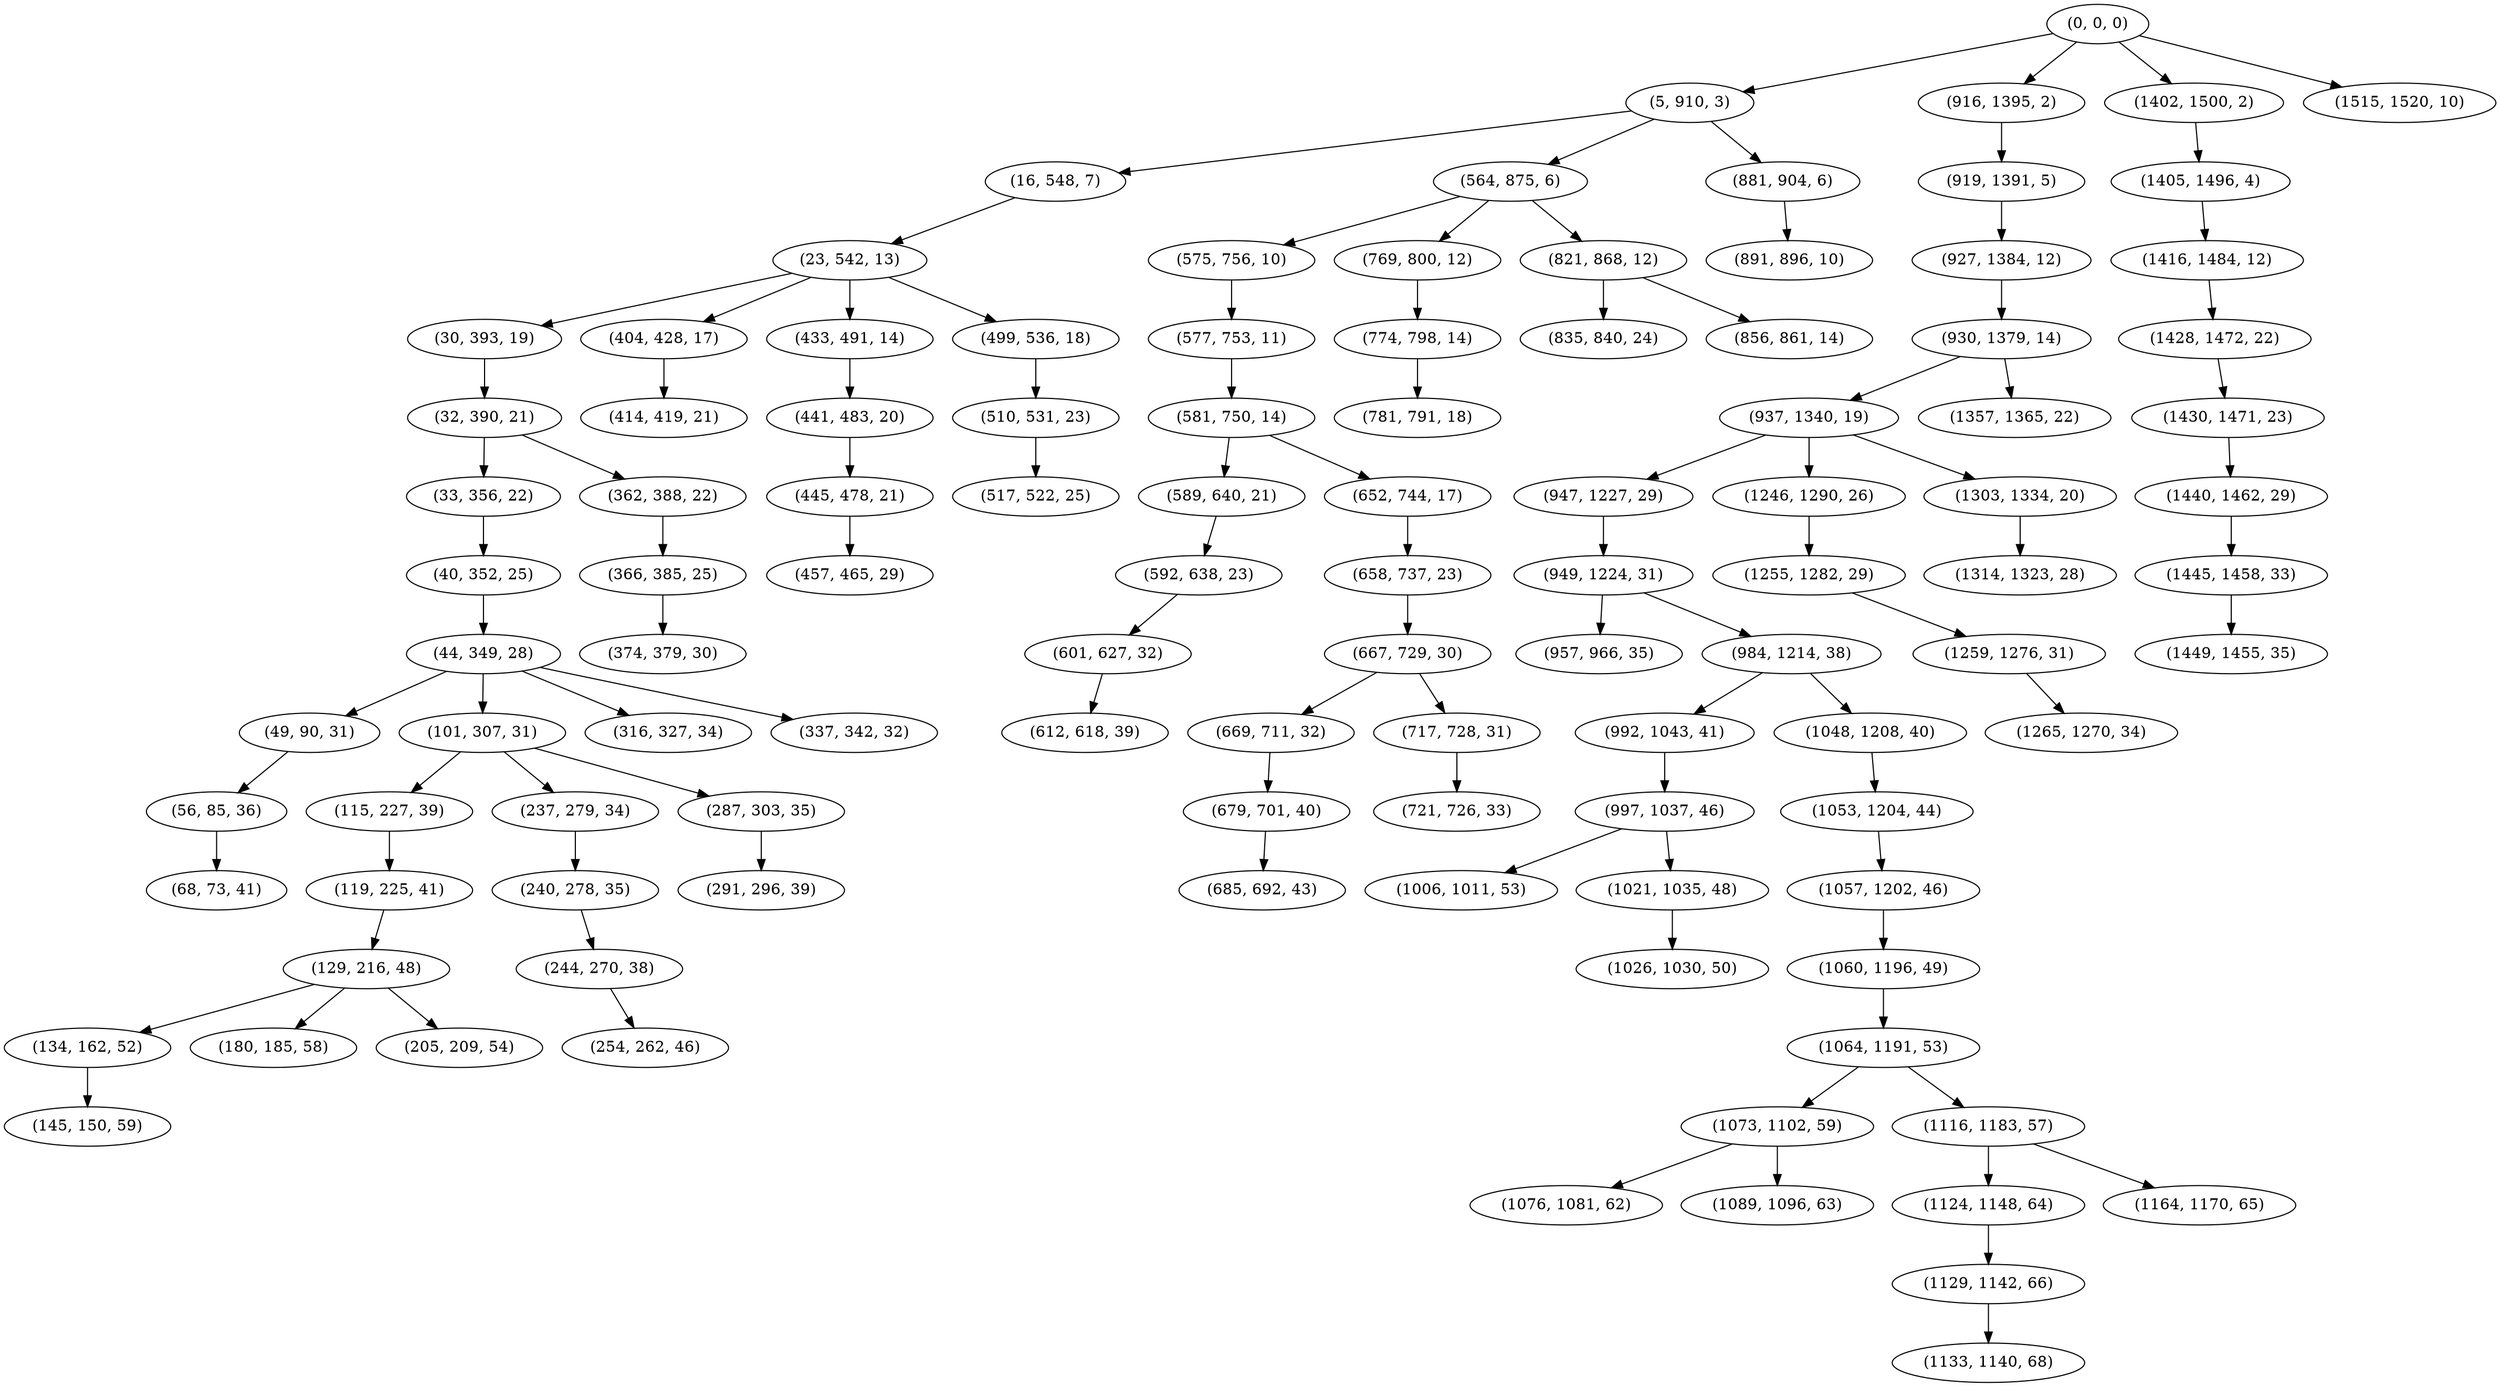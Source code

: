digraph tree {
    "(0, 0, 0)";
    "(5, 910, 3)";
    "(16, 548, 7)";
    "(23, 542, 13)";
    "(30, 393, 19)";
    "(32, 390, 21)";
    "(33, 356, 22)";
    "(40, 352, 25)";
    "(44, 349, 28)";
    "(49, 90, 31)";
    "(56, 85, 36)";
    "(68, 73, 41)";
    "(101, 307, 31)";
    "(115, 227, 39)";
    "(119, 225, 41)";
    "(129, 216, 48)";
    "(134, 162, 52)";
    "(145, 150, 59)";
    "(180, 185, 58)";
    "(205, 209, 54)";
    "(237, 279, 34)";
    "(240, 278, 35)";
    "(244, 270, 38)";
    "(254, 262, 46)";
    "(287, 303, 35)";
    "(291, 296, 39)";
    "(316, 327, 34)";
    "(337, 342, 32)";
    "(362, 388, 22)";
    "(366, 385, 25)";
    "(374, 379, 30)";
    "(404, 428, 17)";
    "(414, 419, 21)";
    "(433, 491, 14)";
    "(441, 483, 20)";
    "(445, 478, 21)";
    "(457, 465, 29)";
    "(499, 536, 18)";
    "(510, 531, 23)";
    "(517, 522, 25)";
    "(564, 875, 6)";
    "(575, 756, 10)";
    "(577, 753, 11)";
    "(581, 750, 14)";
    "(589, 640, 21)";
    "(592, 638, 23)";
    "(601, 627, 32)";
    "(612, 618, 39)";
    "(652, 744, 17)";
    "(658, 737, 23)";
    "(667, 729, 30)";
    "(669, 711, 32)";
    "(679, 701, 40)";
    "(685, 692, 43)";
    "(717, 728, 31)";
    "(721, 726, 33)";
    "(769, 800, 12)";
    "(774, 798, 14)";
    "(781, 791, 18)";
    "(821, 868, 12)";
    "(835, 840, 24)";
    "(856, 861, 14)";
    "(881, 904, 6)";
    "(891, 896, 10)";
    "(916, 1395, 2)";
    "(919, 1391, 5)";
    "(927, 1384, 12)";
    "(930, 1379, 14)";
    "(937, 1340, 19)";
    "(947, 1227, 29)";
    "(949, 1224, 31)";
    "(957, 966, 35)";
    "(984, 1214, 38)";
    "(992, 1043, 41)";
    "(997, 1037, 46)";
    "(1006, 1011, 53)";
    "(1021, 1035, 48)";
    "(1026, 1030, 50)";
    "(1048, 1208, 40)";
    "(1053, 1204, 44)";
    "(1057, 1202, 46)";
    "(1060, 1196, 49)";
    "(1064, 1191, 53)";
    "(1073, 1102, 59)";
    "(1076, 1081, 62)";
    "(1089, 1096, 63)";
    "(1116, 1183, 57)";
    "(1124, 1148, 64)";
    "(1129, 1142, 66)";
    "(1133, 1140, 68)";
    "(1164, 1170, 65)";
    "(1246, 1290, 26)";
    "(1255, 1282, 29)";
    "(1259, 1276, 31)";
    "(1265, 1270, 34)";
    "(1303, 1334, 20)";
    "(1314, 1323, 28)";
    "(1357, 1365, 22)";
    "(1402, 1500, 2)";
    "(1405, 1496, 4)";
    "(1416, 1484, 12)";
    "(1428, 1472, 22)";
    "(1430, 1471, 23)";
    "(1440, 1462, 29)";
    "(1445, 1458, 33)";
    "(1449, 1455, 35)";
    "(1515, 1520, 10)";
    "(0, 0, 0)" -> "(5, 910, 3)";
    "(0, 0, 0)" -> "(916, 1395, 2)";
    "(0, 0, 0)" -> "(1402, 1500, 2)";
    "(0, 0, 0)" -> "(1515, 1520, 10)";
    "(5, 910, 3)" -> "(16, 548, 7)";
    "(5, 910, 3)" -> "(564, 875, 6)";
    "(5, 910, 3)" -> "(881, 904, 6)";
    "(16, 548, 7)" -> "(23, 542, 13)";
    "(23, 542, 13)" -> "(30, 393, 19)";
    "(23, 542, 13)" -> "(404, 428, 17)";
    "(23, 542, 13)" -> "(433, 491, 14)";
    "(23, 542, 13)" -> "(499, 536, 18)";
    "(30, 393, 19)" -> "(32, 390, 21)";
    "(32, 390, 21)" -> "(33, 356, 22)";
    "(32, 390, 21)" -> "(362, 388, 22)";
    "(33, 356, 22)" -> "(40, 352, 25)";
    "(40, 352, 25)" -> "(44, 349, 28)";
    "(44, 349, 28)" -> "(49, 90, 31)";
    "(44, 349, 28)" -> "(101, 307, 31)";
    "(44, 349, 28)" -> "(316, 327, 34)";
    "(44, 349, 28)" -> "(337, 342, 32)";
    "(49, 90, 31)" -> "(56, 85, 36)";
    "(56, 85, 36)" -> "(68, 73, 41)";
    "(101, 307, 31)" -> "(115, 227, 39)";
    "(101, 307, 31)" -> "(237, 279, 34)";
    "(101, 307, 31)" -> "(287, 303, 35)";
    "(115, 227, 39)" -> "(119, 225, 41)";
    "(119, 225, 41)" -> "(129, 216, 48)";
    "(129, 216, 48)" -> "(134, 162, 52)";
    "(129, 216, 48)" -> "(180, 185, 58)";
    "(129, 216, 48)" -> "(205, 209, 54)";
    "(134, 162, 52)" -> "(145, 150, 59)";
    "(237, 279, 34)" -> "(240, 278, 35)";
    "(240, 278, 35)" -> "(244, 270, 38)";
    "(244, 270, 38)" -> "(254, 262, 46)";
    "(287, 303, 35)" -> "(291, 296, 39)";
    "(362, 388, 22)" -> "(366, 385, 25)";
    "(366, 385, 25)" -> "(374, 379, 30)";
    "(404, 428, 17)" -> "(414, 419, 21)";
    "(433, 491, 14)" -> "(441, 483, 20)";
    "(441, 483, 20)" -> "(445, 478, 21)";
    "(445, 478, 21)" -> "(457, 465, 29)";
    "(499, 536, 18)" -> "(510, 531, 23)";
    "(510, 531, 23)" -> "(517, 522, 25)";
    "(564, 875, 6)" -> "(575, 756, 10)";
    "(564, 875, 6)" -> "(769, 800, 12)";
    "(564, 875, 6)" -> "(821, 868, 12)";
    "(575, 756, 10)" -> "(577, 753, 11)";
    "(577, 753, 11)" -> "(581, 750, 14)";
    "(581, 750, 14)" -> "(589, 640, 21)";
    "(581, 750, 14)" -> "(652, 744, 17)";
    "(589, 640, 21)" -> "(592, 638, 23)";
    "(592, 638, 23)" -> "(601, 627, 32)";
    "(601, 627, 32)" -> "(612, 618, 39)";
    "(652, 744, 17)" -> "(658, 737, 23)";
    "(658, 737, 23)" -> "(667, 729, 30)";
    "(667, 729, 30)" -> "(669, 711, 32)";
    "(667, 729, 30)" -> "(717, 728, 31)";
    "(669, 711, 32)" -> "(679, 701, 40)";
    "(679, 701, 40)" -> "(685, 692, 43)";
    "(717, 728, 31)" -> "(721, 726, 33)";
    "(769, 800, 12)" -> "(774, 798, 14)";
    "(774, 798, 14)" -> "(781, 791, 18)";
    "(821, 868, 12)" -> "(835, 840, 24)";
    "(821, 868, 12)" -> "(856, 861, 14)";
    "(881, 904, 6)" -> "(891, 896, 10)";
    "(916, 1395, 2)" -> "(919, 1391, 5)";
    "(919, 1391, 5)" -> "(927, 1384, 12)";
    "(927, 1384, 12)" -> "(930, 1379, 14)";
    "(930, 1379, 14)" -> "(937, 1340, 19)";
    "(930, 1379, 14)" -> "(1357, 1365, 22)";
    "(937, 1340, 19)" -> "(947, 1227, 29)";
    "(937, 1340, 19)" -> "(1246, 1290, 26)";
    "(937, 1340, 19)" -> "(1303, 1334, 20)";
    "(947, 1227, 29)" -> "(949, 1224, 31)";
    "(949, 1224, 31)" -> "(957, 966, 35)";
    "(949, 1224, 31)" -> "(984, 1214, 38)";
    "(984, 1214, 38)" -> "(992, 1043, 41)";
    "(984, 1214, 38)" -> "(1048, 1208, 40)";
    "(992, 1043, 41)" -> "(997, 1037, 46)";
    "(997, 1037, 46)" -> "(1006, 1011, 53)";
    "(997, 1037, 46)" -> "(1021, 1035, 48)";
    "(1021, 1035, 48)" -> "(1026, 1030, 50)";
    "(1048, 1208, 40)" -> "(1053, 1204, 44)";
    "(1053, 1204, 44)" -> "(1057, 1202, 46)";
    "(1057, 1202, 46)" -> "(1060, 1196, 49)";
    "(1060, 1196, 49)" -> "(1064, 1191, 53)";
    "(1064, 1191, 53)" -> "(1073, 1102, 59)";
    "(1064, 1191, 53)" -> "(1116, 1183, 57)";
    "(1073, 1102, 59)" -> "(1076, 1081, 62)";
    "(1073, 1102, 59)" -> "(1089, 1096, 63)";
    "(1116, 1183, 57)" -> "(1124, 1148, 64)";
    "(1116, 1183, 57)" -> "(1164, 1170, 65)";
    "(1124, 1148, 64)" -> "(1129, 1142, 66)";
    "(1129, 1142, 66)" -> "(1133, 1140, 68)";
    "(1246, 1290, 26)" -> "(1255, 1282, 29)";
    "(1255, 1282, 29)" -> "(1259, 1276, 31)";
    "(1259, 1276, 31)" -> "(1265, 1270, 34)";
    "(1303, 1334, 20)" -> "(1314, 1323, 28)";
    "(1402, 1500, 2)" -> "(1405, 1496, 4)";
    "(1405, 1496, 4)" -> "(1416, 1484, 12)";
    "(1416, 1484, 12)" -> "(1428, 1472, 22)";
    "(1428, 1472, 22)" -> "(1430, 1471, 23)";
    "(1430, 1471, 23)" -> "(1440, 1462, 29)";
    "(1440, 1462, 29)" -> "(1445, 1458, 33)";
    "(1445, 1458, 33)" -> "(1449, 1455, 35)";
}
